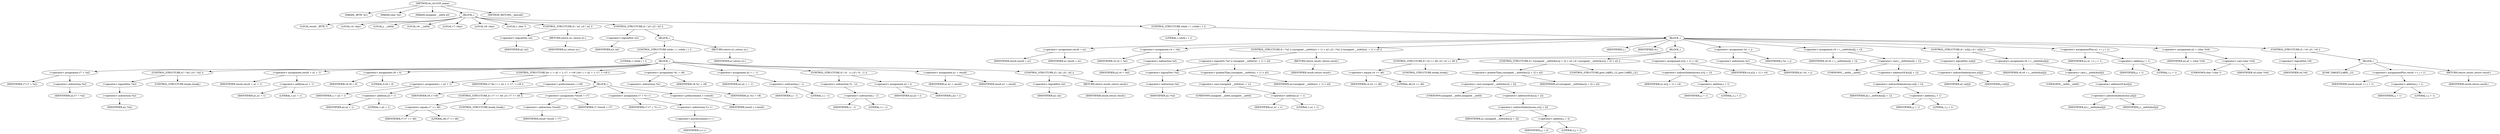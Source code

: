 digraph do_rfc1035_name {  
"1000108" [label = "(METHOD,do_rfc1035_name)" ]
"1000109" [label = "(PARAM,_BYTE *a1)" ]
"1000110" [label = "(PARAM,char *a2)" ]
"1000111" [label = "(PARAM,unsigned __int64 a3)" ]
"1000112" [label = "(BLOCK,,)" ]
"1000113" [label = "(LOCAL,result: _BYTE *)" ]
"1000114" [label = "(LOCAL,v4: char)" ]
"1000115" [label = "(LOCAL,j: __int64)" ]
"1000116" [label = "(LOCAL,v6: __int64)" ]
"1000117" [label = "(LOCAL,v7: char)" ]
"1000118" [label = "(LOCAL,v8: char)" ]
"1000119" [label = "(LOCAL,i: char *)" ]
"1000120" [label = "(CONTROL_STRUCTURE,if ( !a2 ),if ( !a2 ))" ]
"1000121" [label = "(<operator>.logicalNot,!a2)" ]
"1000122" [label = "(IDENTIFIER,a2,!a2)" ]
"1000123" [label = "(RETURN,return a1;,return a1;)" ]
"1000124" [label = "(IDENTIFIER,a1,return a1;)" ]
"1000125" [label = "(CONTROL_STRUCTURE,if ( !a3 ),if ( !a3 ))" ]
"1000126" [label = "(<operator>.logicalNot,!a3)" ]
"1000127" [label = "(IDENTIFIER,a3,!a3)" ]
"1000128" [label = "(BLOCK,,)" ]
"1000129" [label = "(CONTROL_STRUCTURE,while ( 1 ),while ( 1 ))" ]
"1000130" [label = "(LITERAL,1,while ( 1 ))" ]
"1000131" [label = "(BLOCK,,)" ]
"1000132" [label = "(<operator>.assignment,v7 = *a2)" ]
"1000133" [label = "(IDENTIFIER,v7,v7 = *a2)" ]
"1000134" [label = "(<operator>.indirection,*a2)" ]
"1000135" [label = "(IDENTIFIER,a2,v7 = *a2)" ]
"1000136" [label = "(CONTROL_STRUCTURE,if ( !*a2 ),if ( !*a2 ))" ]
"1000137" [label = "(<operator>.logicalNot,!*a2)" ]
"1000138" [label = "(<operator>.indirection,*a2)" ]
"1000139" [label = "(IDENTIFIER,a2,!*a2)" ]
"1000140" [label = "(CONTROL_STRUCTURE,break;,break;)" ]
"1000141" [label = "(<operator>.assignment,result = a1 + 1)" ]
"1000142" [label = "(IDENTIFIER,result,result = a1 + 1)" ]
"1000143" [label = "(<operator>.addition,a1 + 1)" ]
"1000144" [label = "(IDENTIFIER,a1,a1 + 1)" ]
"1000145" [label = "(LITERAL,1,a1 + 1)" ]
"1000146" [label = "(<operator>.assignment,v8 = 0)" ]
"1000147" [label = "(IDENTIFIER,v8,v8 = 0)" ]
"1000148" [label = "(LITERAL,0,v8 = 0)" ]
"1000149" [label = "(CONTROL_STRUCTURE,for ( i = a2 + 1; v7; ++v8 ),for ( i = a2 + 1; v7; ++v8 ))" ]
"1000150" [label = "(<operator>.assignment,i = a2 + 1)" ]
"1000151" [label = "(IDENTIFIER,i,i = a2 + 1)" ]
"1000152" [label = "(<operator>.addition,a2 + 1)" ]
"1000153" [label = "(IDENTIFIER,a2,a2 + 1)" ]
"1000154" [label = "(LITERAL,1,a2 + 1)" ]
"1000155" [label = "(IDENTIFIER,v7,for ( i = a2 + 1; v7; ++v8 ))" ]
"1000156" [label = "(<operator>.preIncrement,++v8)" ]
"1000157" [label = "(IDENTIFIER,v8,++v8)" ]
"1000158" [label = "(BLOCK,,)" ]
"1000159" [label = "(CONTROL_STRUCTURE,if ( v7 == 46 ),if ( v7 == 46 ))" ]
"1000160" [label = "(<operator>.equals,v7 == 46)" ]
"1000161" [label = "(IDENTIFIER,v7,v7 == 46)" ]
"1000162" [label = "(LITERAL,46,v7 == 46)" ]
"1000163" [label = "(CONTROL_STRUCTURE,break;,break;)" ]
"1000164" [label = "(<operator>.assignment,*result = v7)" ]
"1000165" [label = "(<operator>.indirection,*result)" ]
"1000166" [label = "(IDENTIFIER,result,*result = v7)" ]
"1000167" [label = "(IDENTIFIER,v7,*result = v7)" ]
"1000168" [label = "(<operator>.assignment,v7 = *i++)" ]
"1000169" [label = "(IDENTIFIER,v7,v7 = *i++)" ]
"1000170" [label = "(<operator>.indirection,*i++)" ]
"1000171" [label = "(<operator>.postIncrement,i++)" ]
"1000172" [label = "(IDENTIFIER,i,i++)" ]
"1000173" [label = "(<operator>.preIncrement,++result)" ]
"1000174" [label = "(IDENTIFIER,result,++result)" ]
"1000175" [label = "(<operator>.assignment,*a1 = v8)" ]
"1000176" [label = "(<operator>.indirection,*a1)" ]
"1000177" [label = "(IDENTIFIER,a1,*a1 = v8)" ]
"1000178" [label = "(IDENTIFIER,v8,*a1 = v8)" ]
"1000179" [label = "(<operator>.assignment,a2 = i - 1)" ]
"1000180" [label = "(IDENTIFIER,a2,a2 = i - 1)" ]
"1000181" [label = "(<operator>.subtraction,i - 1)" ]
"1000182" [label = "(IDENTIFIER,i,i - 1)" ]
"1000183" [label = "(LITERAL,1,i - 1)" ]
"1000184" [label = "(CONTROL_STRUCTURE,if ( *(i - 1) ),if ( *(i - 1) ))" ]
"1000185" [label = "(<operator>.indirection,*(i - 1))" ]
"1000186" [label = "(<operator>.subtraction,i - 1)" ]
"1000187" [label = "(IDENTIFIER,i,i - 1)" ]
"1000188" [label = "(LITERAL,1,i - 1)" ]
"1000189" [label = "(<operator>.assignment,a2 = i)" ]
"1000190" [label = "(IDENTIFIER,a2,a2 = i)" ]
"1000191" [label = "(IDENTIFIER,i,a2 = i)" ]
"1000192" [label = "(<operator>.assignment,a1 = result)" ]
"1000193" [label = "(IDENTIFIER,a1,a1 = result)" ]
"1000194" [label = "(IDENTIFIER,result,a1 = result)" ]
"1000195" [label = "(CONTROL_STRUCTURE,if ( !a2 ),if ( !a2 ))" ]
"1000196" [label = "(<operator>.logicalNot,!a2)" ]
"1000197" [label = "(IDENTIFIER,a2,!a2)" ]
"1000198" [label = "(RETURN,return result;,return result;)" ]
"1000199" [label = "(IDENTIFIER,result,return result;)" ]
"1000200" [label = "(RETURN,return a1;,return a1;)" ]
"1000201" [label = "(IDENTIFIER,a1,return a1;)" ]
"1000202" [label = "(CONTROL_STRUCTURE,while ( 1 ),while ( 1 ))" ]
"1000203" [label = "(LITERAL,1,while ( 1 ))" ]
"1000204" [label = "(BLOCK,,)" ]
"1000205" [label = "(<operator>.assignment,result = a1)" ]
"1000206" [label = "(IDENTIFIER,result,result = a1)" ]
"1000207" [label = "(IDENTIFIER,a1,result = a1)" ]
"1000208" [label = "(<operator>.assignment,v4 = *a2)" ]
"1000209" [label = "(IDENTIFIER,v4,v4 = *a2)" ]
"1000210" [label = "(<operator>.indirection,*a2)" ]
"1000211" [label = "(IDENTIFIER,a2,v4 = *a2)" ]
"1000212" [label = "(CONTROL_STRUCTURE,if ( !*a2 || (unsigned __int64)(a1 + 1) > a3 ),if ( !*a2 || (unsigned __int64)(a1 + 1) > a3 ))" ]
"1000213" [label = "(<operator>.logicalOr,!*a2 || (unsigned __int64)(a1 + 1) > a3)" ]
"1000214" [label = "(<operator>.logicalNot,!*a2)" ]
"1000215" [label = "(<operator>.indirection,*a2)" ]
"1000216" [label = "(IDENTIFIER,a2,!*a2)" ]
"1000217" [label = "(<operator>.greaterThan,(unsigned __int64)(a1 + 1) > a3)" ]
"1000218" [label = "(<operator>.cast,(unsigned __int64)(a1 + 1))" ]
"1000219" [label = "(UNKNOWN,unsigned __int64,unsigned __int64)" ]
"1000220" [label = "(<operator>.addition,a1 + 1)" ]
"1000221" [label = "(IDENTIFIER,a1,a1 + 1)" ]
"1000222" [label = "(LITERAL,1,a1 + 1)" ]
"1000223" [label = "(IDENTIFIER,a3,(unsigned __int64)(a1 + 1) > a3)" ]
"1000224" [label = "(RETURN,return result;,return result;)" ]
"1000225" [label = "(IDENTIFIER,result,return result;)" ]
"1000226" [label = "(IDENTIFIER,L,)" ]
"1000227" [label = "(IDENTIFIER,v4,)" ]
"1000228" [label = "(BLOCK,,)" ]
"1000229" [label = "(CONTROL_STRUCTURE,if ( v4 == 46 ),if ( v4 == 46 ))" ]
"1000230" [label = "(<operator>.equals,v4 == 46)" ]
"1000231" [label = "(IDENTIFIER,v4,v4 == 46)" ]
"1000232" [label = "(LITERAL,46,v4 == 46)" ]
"1000233" [label = "(CONTROL_STRUCTURE,break;,break;)" ]
"1000234" [label = "(CONTROL_STRUCTURE,if ( (unsigned __int64)&a1[j + 2] > a3 ),if ( (unsigned __int64)&a1[j + 2] > a3 ))" ]
"1000235" [label = "(<operator>.greaterThan,(unsigned __int64)&a1[j + 2] > a3)" ]
"1000236" [label = "(<operator>.cast,(unsigned __int64)&a1[j + 2])" ]
"1000237" [label = "(UNKNOWN,unsigned __int64,unsigned __int64)" ]
"1000238" [label = "(<operator>.addressOf,&a1[j + 2])" ]
"1000239" [label = "(<operator>.indirectIndexAccess,a1[j + 2])" ]
"1000240" [label = "(IDENTIFIER,a1,(unsigned __int64)&a1[j + 2])" ]
"1000241" [label = "(<operator>.addition,j + 2)" ]
"1000242" [label = "(IDENTIFIER,j,j + 2)" ]
"1000243" [label = "(LITERAL,2,j + 2)" ]
"1000244" [label = "(IDENTIFIER,a3,(unsigned __int64)&a1[j + 2] > a3)" ]
"1000245" [label = "(CONTROL_STRUCTURE,goto LABEL_12;,goto LABEL_12;)" ]
"1000246" [label = "(<operator>.assignment,a1[j + 1] = v4)" ]
"1000247" [label = "(<operator>.indirectIndexAccess,a1[j + 1])" ]
"1000248" [label = "(IDENTIFIER,a1,a1[j + 1] = v4)" ]
"1000249" [label = "(<operator>.addition,j + 1)" ]
"1000250" [label = "(IDENTIFIER,j,j + 1)" ]
"1000251" [label = "(LITERAL,1,j + 1)" ]
"1000252" [label = "(IDENTIFIER,v4,a1[j + 1] = v4)" ]
"1000253" [label = "(<operator>.assignment,*a1 = j)" ]
"1000254" [label = "(<operator>.indirection,*a1)" ]
"1000255" [label = "(IDENTIFIER,a1,*a1 = j)" ]
"1000256" [label = "(IDENTIFIER,j,*a1 = j)" ]
"1000257" [label = "(<operator>.assignment,v6 = (__int64)&a2[j + 1])" ]
"1000258" [label = "(IDENTIFIER,v6,v6 = (__int64)&a2[j + 1])" ]
"1000259" [label = "(<operator>.cast,(__int64)&a2[j + 1])" ]
"1000260" [label = "(UNKNOWN,__int64,__int64)" ]
"1000261" [label = "(<operator>.addressOf,&a2[j + 1])" ]
"1000262" [label = "(<operator>.indirectIndexAccess,a2[j + 1])" ]
"1000263" [label = "(IDENTIFIER,a2,(__int64)&a2[j + 1])" ]
"1000264" [label = "(<operator>.addition,j + 1)" ]
"1000265" [label = "(IDENTIFIER,j,j + 1)" ]
"1000266" [label = "(LITERAL,1,j + 1)" ]
"1000267" [label = "(CONTROL_STRUCTURE,if ( !a2[j] ),if ( !a2[j] ))" ]
"1000268" [label = "(<operator>.logicalNot,!a2[j])" ]
"1000269" [label = "(<operator>.indirectIndexAccess,a2[j])" ]
"1000270" [label = "(IDENTIFIER,a2,!a2[j])" ]
"1000271" [label = "(IDENTIFIER,j,!a2[j])" ]
"1000272" [label = "(<operator>.assignment,v6 = (__int64)&a2[j])" ]
"1000273" [label = "(IDENTIFIER,v6,v6 = (__int64)&a2[j])" ]
"1000274" [label = "(<operator>.cast,(__int64)&a2[j])" ]
"1000275" [label = "(UNKNOWN,__int64,__int64)" ]
"1000276" [label = "(<operator>.addressOf,&a2[j])" ]
"1000277" [label = "(<operator>.indirectIndexAccess,a2[j])" ]
"1000278" [label = "(IDENTIFIER,a2,(__int64)&a2[j])" ]
"1000279" [label = "(IDENTIFIER,j,(__int64)&a2[j])" ]
"1000280" [label = "(<operator>.assignmentPlus,a1 += j + 1)" ]
"1000281" [label = "(IDENTIFIER,a1,a1 += j + 1)" ]
"1000282" [label = "(<operator>.addition,j + 1)" ]
"1000283" [label = "(IDENTIFIER,j,j + 1)" ]
"1000284" [label = "(LITERAL,1,j + 1)" ]
"1000285" [label = "(<operator>.assignment,a2 = (char *)v6)" ]
"1000286" [label = "(IDENTIFIER,a2,a2 = (char *)v6)" ]
"1000287" [label = "(<operator>.cast,(char *)v6)" ]
"1000288" [label = "(UNKNOWN,char *,char *)" ]
"1000289" [label = "(IDENTIFIER,v6,(char *)v6)" ]
"1000290" [label = "(CONTROL_STRUCTURE,if ( !v6 ),if ( !v6 ))" ]
"1000291" [label = "(<operator>.logicalNot,!v6)" ]
"1000292" [label = "(IDENTIFIER,v6,!v6)" ]
"1000293" [label = "(BLOCK,,)" ]
"1000294" [label = "(JUMP_TARGET,LABEL_12)" ]
"1000295" [label = "(<operator>.assignmentPlus,result += j + 1)" ]
"1000296" [label = "(IDENTIFIER,result,result += j + 1)" ]
"1000297" [label = "(<operator>.addition,j + 1)" ]
"1000298" [label = "(IDENTIFIER,j,j + 1)" ]
"1000299" [label = "(LITERAL,1,j + 1)" ]
"1000300" [label = "(RETURN,return result;,return result;)" ]
"1000301" [label = "(IDENTIFIER,result,return result;)" ]
"1000302" [label = "(METHOD_RETURN,__fastcall)" ]
  "1000108" -> "1000109" 
  "1000108" -> "1000110" 
  "1000108" -> "1000111" 
  "1000108" -> "1000112" 
  "1000108" -> "1000302" 
  "1000112" -> "1000113" 
  "1000112" -> "1000114" 
  "1000112" -> "1000115" 
  "1000112" -> "1000116" 
  "1000112" -> "1000117" 
  "1000112" -> "1000118" 
  "1000112" -> "1000119" 
  "1000112" -> "1000120" 
  "1000112" -> "1000125" 
  "1000112" -> "1000202" 
  "1000120" -> "1000121" 
  "1000120" -> "1000123" 
  "1000121" -> "1000122" 
  "1000123" -> "1000124" 
  "1000125" -> "1000126" 
  "1000125" -> "1000128" 
  "1000126" -> "1000127" 
  "1000128" -> "1000129" 
  "1000128" -> "1000200" 
  "1000129" -> "1000130" 
  "1000129" -> "1000131" 
  "1000131" -> "1000132" 
  "1000131" -> "1000136" 
  "1000131" -> "1000141" 
  "1000131" -> "1000146" 
  "1000131" -> "1000149" 
  "1000131" -> "1000175" 
  "1000131" -> "1000179" 
  "1000131" -> "1000184" 
  "1000131" -> "1000192" 
  "1000131" -> "1000195" 
  "1000132" -> "1000133" 
  "1000132" -> "1000134" 
  "1000134" -> "1000135" 
  "1000136" -> "1000137" 
  "1000136" -> "1000140" 
  "1000137" -> "1000138" 
  "1000138" -> "1000139" 
  "1000141" -> "1000142" 
  "1000141" -> "1000143" 
  "1000143" -> "1000144" 
  "1000143" -> "1000145" 
  "1000146" -> "1000147" 
  "1000146" -> "1000148" 
  "1000149" -> "1000150" 
  "1000149" -> "1000155" 
  "1000149" -> "1000156" 
  "1000149" -> "1000158" 
  "1000150" -> "1000151" 
  "1000150" -> "1000152" 
  "1000152" -> "1000153" 
  "1000152" -> "1000154" 
  "1000156" -> "1000157" 
  "1000158" -> "1000159" 
  "1000158" -> "1000164" 
  "1000158" -> "1000168" 
  "1000158" -> "1000173" 
  "1000159" -> "1000160" 
  "1000159" -> "1000163" 
  "1000160" -> "1000161" 
  "1000160" -> "1000162" 
  "1000164" -> "1000165" 
  "1000164" -> "1000167" 
  "1000165" -> "1000166" 
  "1000168" -> "1000169" 
  "1000168" -> "1000170" 
  "1000170" -> "1000171" 
  "1000171" -> "1000172" 
  "1000173" -> "1000174" 
  "1000175" -> "1000176" 
  "1000175" -> "1000178" 
  "1000176" -> "1000177" 
  "1000179" -> "1000180" 
  "1000179" -> "1000181" 
  "1000181" -> "1000182" 
  "1000181" -> "1000183" 
  "1000184" -> "1000185" 
  "1000184" -> "1000189" 
  "1000185" -> "1000186" 
  "1000186" -> "1000187" 
  "1000186" -> "1000188" 
  "1000189" -> "1000190" 
  "1000189" -> "1000191" 
  "1000192" -> "1000193" 
  "1000192" -> "1000194" 
  "1000195" -> "1000196" 
  "1000195" -> "1000198" 
  "1000196" -> "1000197" 
  "1000198" -> "1000199" 
  "1000200" -> "1000201" 
  "1000202" -> "1000203" 
  "1000202" -> "1000204" 
  "1000204" -> "1000205" 
  "1000204" -> "1000208" 
  "1000204" -> "1000212" 
  "1000204" -> "1000226" 
  "1000204" -> "1000227" 
  "1000204" -> "1000228" 
  "1000204" -> "1000253" 
  "1000204" -> "1000257" 
  "1000204" -> "1000267" 
  "1000204" -> "1000280" 
  "1000204" -> "1000285" 
  "1000204" -> "1000290" 
  "1000205" -> "1000206" 
  "1000205" -> "1000207" 
  "1000208" -> "1000209" 
  "1000208" -> "1000210" 
  "1000210" -> "1000211" 
  "1000212" -> "1000213" 
  "1000212" -> "1000224" 
  "1000213" -> "1000214" 
  "1000213" -> "1000217" 
  "1000214" -> "1000215" 
  "1000215" -> "1000216" 
  "1000217" -> "1000218" 
  "1000217" -> "1000223" 
  "1000218" -> "1000219" 
  "1000218" -> "1000220" 
  "1000220" -> "1000221" 
  "1000220" -> "1000222" 
  "1000224" -> "1000225" 
  "1000228" -> "1000229" 
  "1000228" -> "1000234" 
  "1000228" -> "1000246" 
  "1000229" -> "1000230" 
  "1000229" -> "1000233" 
  "1000230" -> "1000231" 
  "1000230" -> "1000232" 
  "1000234" -> "1000235" 
  "1000234" -> "1000245" 
  "1000235" -> "1000236" 
  "1000235" -> "1000244" 
  "1000236" -> "1000237" 
  "1000236" -> "1000238" 
  "1000238" -> "1000239" 
  "1000239" -> "1000240" 
  "1000239" -> "1000241" 
  "1000241" -> "1000242" 
  "1000241" -> "1000243" 
  "1000246" -> "1000247" 
  "1000246" -> "1000252" 
  "1000247" -> "1000248" 
  "1000247" -> "1000249" 
  "1000249" -> "1000250" 
  "1000249" -> "1000251" 
  "1000253" -> "1000254" 
  "1000253" -> "1000256" 
  "1000254" -> "1000255" 
  "1000257" -> "1000258" 
  "1000257" -> "1000259" 
  "1000259" -> "1000260" 
  "1000259" -> "1000261" 
  "1000261" -> "1000262" 
  "1000262" -> "1000263" 
  "1000262" -> "1000264" 
  "1000264" -> "1000265" 
  "1000264" -> "1000266" 
  "1000267" -> "1000268" 
  "1000267" -> "1000272" 
  "1000268" -> "1000269" 
  "1000269" -> "1000270" 
  "1000269" -> "1000271" 
  "1000272" -> "1000273" 
  "1000272" -> "1000274" 
  "1000274" -> "1000275" 
  "1000274" -> "1000276" 
  "1000276" -> "1000277" 
  "1000277" -> "1000278" 
  "1000277" -> "1000279" 
  "1000280" -> "1000281" 
  "1000280" -> "1000282" 
  "1000282" -> "1000283" 
  "1000282" -> "1000284" 
  "1000285" -> "1000286" 
  "1000285" -> "1000287" 
  "1000287" -> "1000288" 
  "1000287" -> "1000289" 
  "1000290" -> "1000291" 
  "1000290" -> "1000293" 
  "1000291" -> "1000292" 
  "1000293" -> "1000294" 
  "1000293" -> "1000295" 
  "1000293" -> "1000300" 
  "1000295" -> "1000296" 
  "1000295" -> "1000297" 
  "1000297" -> "1000298" 
  "1000297" -> "1000299" 
  "1000300" -> "1000301" 
}
